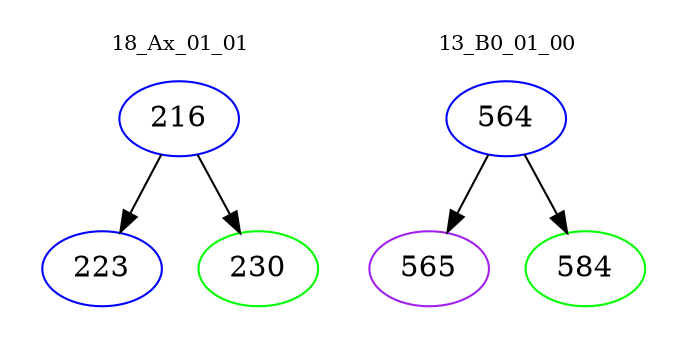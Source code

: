 digraph{
subgraph cluster_0 {
color = white
label = "18_Ax_01_01";
fontsize=10;
T0_216 [label="216", color="blue"]
T0_216 -> T0_223 [color="black"]
T0_223 [label="223", color="blue"]
T0_216 -> T0_230 [color="black"]
T0_230 [label="230", color="green"]
}
subgraph cluster_1 {
color = white
label = "13_B0_01_00";
fontsize=10;
T1_564 [label="564", color="blue"]
T1_564 -> T1_565 [color="black"]
T1_565 [label="565", color="purple"]
T1_564 -> T1_584 [color="black"]
T1_584 [label="584", color="green"]
}
}
